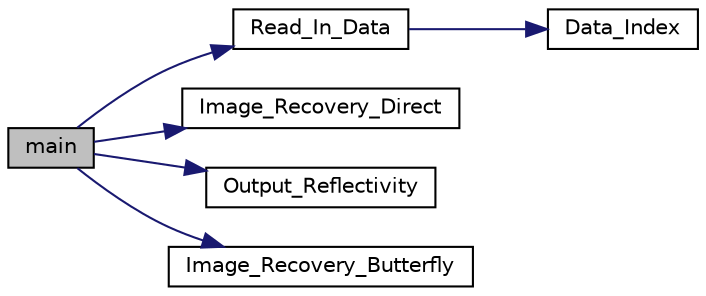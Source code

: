 digraph "main"
{
  edge [fontname="Helvetica",fontsize="10",labelfontname="Helvetica",labelfontsize="10"];
  node [fontname="Helvetica",fontsize="10",shape=record];
  rankdir="LR";
  Node0 [label="main",height=0.2,width=0.4,color="black", fillcolor="grey75", style="filled", fontcolor="black"];
  Node0 -> Node1 [color="midnightblue",fontsize="10",style="solid",fontname="Helvetica"];
  Node1 [label="Read_In_Data",height=0.2,width=0.4,color="black", fillcolor="white", style="filled",URL="$_image___recovery_8h.html#ac7750c1791f32c6893190e3e136cd1be"];
  Node1 -> Node2 [color="midnightblue",fontsize="10",style="solid",fontname="Helvetica"];
  Node2 [label="Data_Index",height=0.2,width=0.4,color="black", fillcolor="white", style="filled",URL="$_image___recovery_8h.html#a3341b3789ebb3b250cb16a8da85fb685"];
  Node0 -> Node3 [color="midnightblue",fontsize="10",style="solid",fontname="Helvetica"];
  Node3 [label="Image_Recovery_Direct",height=0.2,width=0.4,color="black", fillcolor="white", style="filled",URL="$_data___generator_2_prototypes_8h.html#abfe1d8971eb97359fadf2eae913a240f"];
  Node0 -> Node4 [color="midnightblue",fontsize="10",style="solid",fontname="Helvetica"];
  Node4 [label="Output_Reflectivity",height=0.2,width=0.4,color="black", fillcolor="white", style="filled",URL="$_data___generator_2_prototypes_8h.html#a8071097e5121cc7ed6eceb1fe2b2a8fd"];
  Node0 -> Node5 [color="midnightblue",fontsize="10",style="solid",fontname="Helvetica"];
  Node5 [label="Image_Recovery_Butterfly",height=0.2,width=0.4,color="black", fillcolor="white", style="filled",URL="$_data___generator_2_prototypes_8h.html#a104821657b13f54b621292608cefec18"];
}

